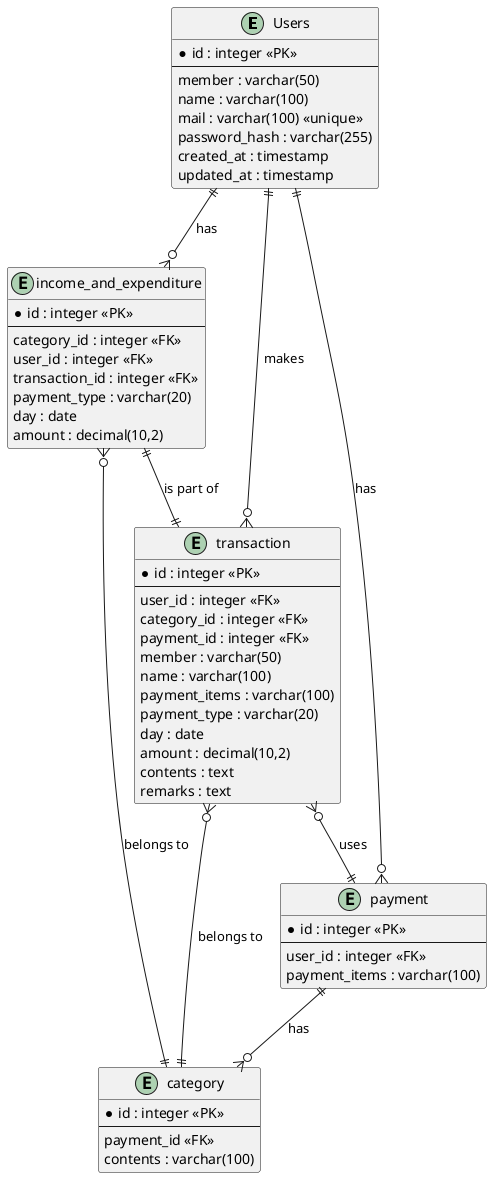 @startuml

entity "Users" {
  *id : integer <<PK>>
  --
  member : varchar(50)
  name : varchar(100)
  mail : varchar(100) <<unique>>
  password_hash : varchar(255)
  created_at : timestamp
  updated_at : timestamp
}

entity "income_and_expenditure" {
  *id : integer <<PK>>
  --
  category_id : integer <<FK>>
  user_id : integer <<FK>>
  transaction_id : integer <<FK>>
  payment_type : varchar(20)
  day : date
  amount : decimal(10,2)
}

entity "category" {
  *id : integer <<PK>>
  --
  payment_id <<FK>>
  contents : varchar(100)
}

entity "payment" {
  *id : integer <<PK>>
  --
  user_id : integer <<FK>>
  payment_items : varchar(100)
}

entity "transaction" {
  *id : integer <<PK>>
  --
  user_id : integer <<FK>>
  category_id : integer <<FK>>
  payment_id : integer <<FK>>
  member : varchar(50)
  name : varchar(100)
  payment_items : varchar(100)
  payment_type : varchar(20)
  day : date
  amount : decimal(10,2)
  contents : text
  remarks : text
}

Users ||--o{ income_and_expenditure : has
Users ||--o{ payment : has
Users ||--o{ transaction : makes
payment ||--o{ category : has
income_and_expenditure }o--|| category : "belongs to"
income_and_expenditure ||--|| transaction : "is part of"
transaction }o--|| category : "belongs to"
transaction }o--|| payment : uses

@enduml